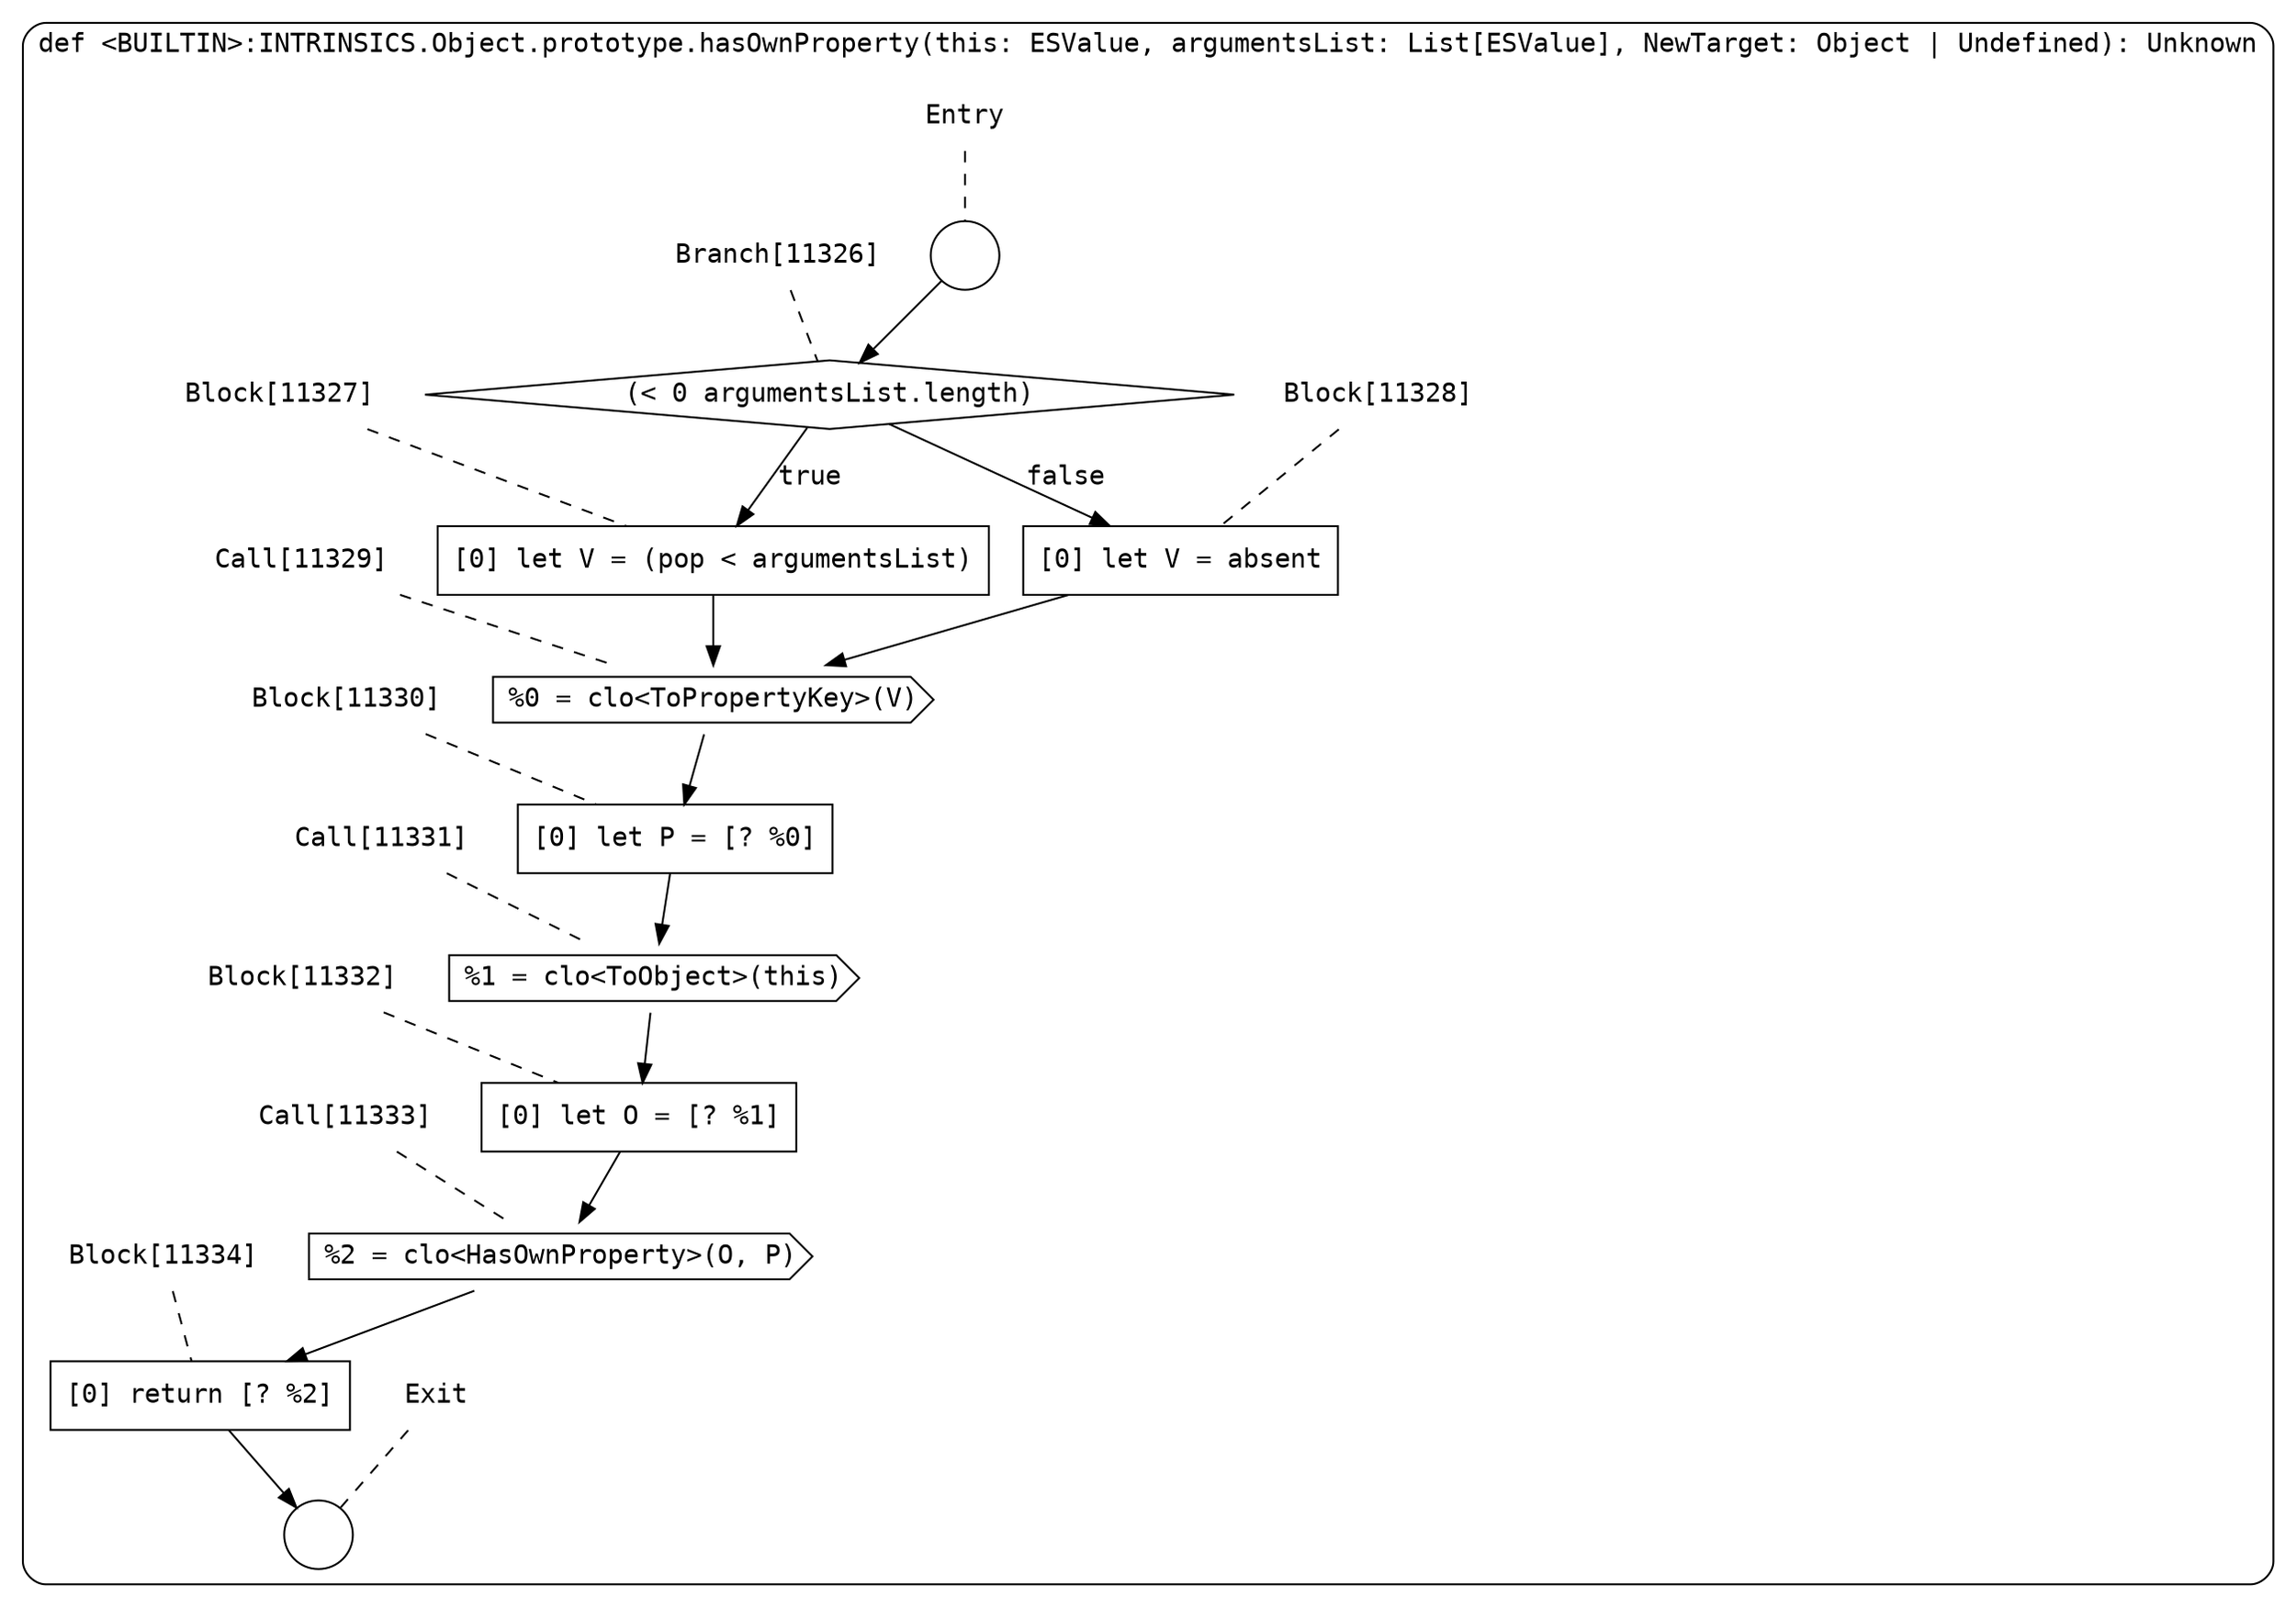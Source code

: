digraph {
  graph [fontname = "Consolas"]
  node [fontname = "Consolas"]
  edge [fontname = "Consolas"]
  subgraph cluster2021 {
    label = "def <BUILTIN>:INTRINSICS.Object.prototype.hasOwnProperty(this: ESValue, argumentsList: List[ESValue], NewTarget: Object | Undefined): Unknown"
    style = rounded
    cluster2021_entry_name [shape=none, label=<<font color="black">Entry</font>>]
    cluster2021_entry_name -> cluster2021_entry [arrowhead=none, color="black", style=dashed]
    cluster2021_entry [shape=circle label=" " color="black" fillcolor="white" style=filled]
    cluster2021_entry -> node11326 [color="black"]
    cluster2021_exit_name [shape=none, label=<<font color="black">Exit</font>>]
    cluster2021_exit_name -> cluster2021_exit [arrowhead=none, color="black", style=dashed]
    cluster2021_exit [shape=circle label=" " color="black" fillcolor="white" style=filled]
    node11326_name [shape=none, label=<<font color="black">Branch[11326]</font>>]
    node11326_name -> node11326 [arrowhead=none, color="black", style=dashed]
    node11326 [shape=diamond, label=<<font color="black">(&lt; 0 argumentsList.length)</font>> color="black" fillcolor="white", style=filled]
    node11326 -> node11327 [label=<<font color="black">true</font>> color="black"]
    node11326 -> node11328 [label=<<font color="black">false</font>> color="black"]
    node11327_name [shape=none, label=<<font color="black">Block[11327]</font>>]
    node11327_name -> node11327 [arrowhead=none, color="black", style=dashed]
    node11327 [shape=box, label=<<font color="black">[0] let V = (pop &lt; argumentsList)<BR ALIGN="LEFT"/></font>> color="black" fillcolor="white", style=filled]
    node11327 -> node11329 [color="black"]
    node11328_name [shape=none, label=<<font color="black">Block[11328]</font>>]
    node11328_name -> node11328 [arrowhead=none, color="black", style=dashed]
    node11328 [shape=box, label=<<font color="black">[0] let V = absent<BR ALIGN="LEFT"/></font>> color="black" fillcolor="white", style=filled]
    node11328 -> node11329 [color="black"]
    node11329_name [shape=none, label=<<font color="black">Call[11329]</font>>]
    node11329_name -> node11329 [arrowhead=none, color="black", style=dashed]
    node11329 [shape=cds, label=<<font color="black">%0 = clo&lt;ToPropertyKey&gt;(V)</font>> color="black" fillcolor="white", style=filled]
    node11329 -> node11330 [color="black"]
    node11330_name [shape=none, label=<<font color="black">Block[11330]</font>>]
    node11330_name -> node11330 [arrowhead=none, color="black", style=dashed]
    node11330 [shape=box, label=<<font color="black">[0] let P = [? %0]<BR ALIGN="LEFT"/></font>> color="black" fillcolor="white", style=filled]
    node11330 -> node11331 [color="black"]
    node11331_name [shape=none, label=<<font color="black">Call[11331]</font>>]
    node11331_name -> node11331 [arrowhead=none, color="black", style=dashed]
    node11331 [shape=cds, label=<<font color="black">%1 = clo&lt;ToObject&gt;(this)</font>> color="black" fillcolor="white", style=filled]
    node11331 -> node11332 [color="black"]
    node11332_name [shape=none, label=<<font color="black">Block[11332]</font>>]
    node11332_name -> node11332 [arrowhead=none, color="black", style=dashed]
    node11332 [shape=box, label=<<font color="black">[0] let O = [? %1]<BR ALIGN="LEFT"/></font>> color="black" fillcolor="white", style=filled]
    node11332 -> node11333 [color="black"]
    node11333_name [shape=none, label=<<font color="black">Call[11333]</font>>]
    node11333_name -> node11333 [arrowhead=none, color="black", style=dashed]
    node11333 [shape=cds, label=<<font color="black">%2 = clo&lt;HasOwnProperty&gt;(O, P)</font>> color="black" fillcolor="white", style=filled]
    node11333 -> node11334 [color="black"]
    node11334_name [shape=none, label=<<font color="black">Block[11334]</font>>]
    node11334_name -> node11334 [arrowhead=none, color="black", style=dashed]
    node11334 [shape=box, label=<<font color="black">[0] return [? %2]<BR ALIGN="LEFT"/></font>> color="black" fillcolor="white", style=filled]
    node11334 -> cluster2021_exit [color="black"]
  }
}